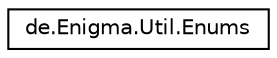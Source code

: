 digraph "Grafische Darstellung der Klassenhierarchie"
{
  edge [fontname="Helvetica",fontsize="10",labelfontname="Helvetica",labelfontsize="10"];
  node [fontname="Helvetica",fontsize="10",shape=record];
  rankdir="LR";
  Node0 [label="de.Enigma.Util.Enums",height=0.2,width=0.4,color="black", fillcolor="white", style="filled",URL="$classde_1_1_enigma_1_1_util_1_1_enums.html",tooltip="Klasse, welche verschiedene Enums enthält, welche verschiedene Aufgaben erfüllen. ..."];
}
